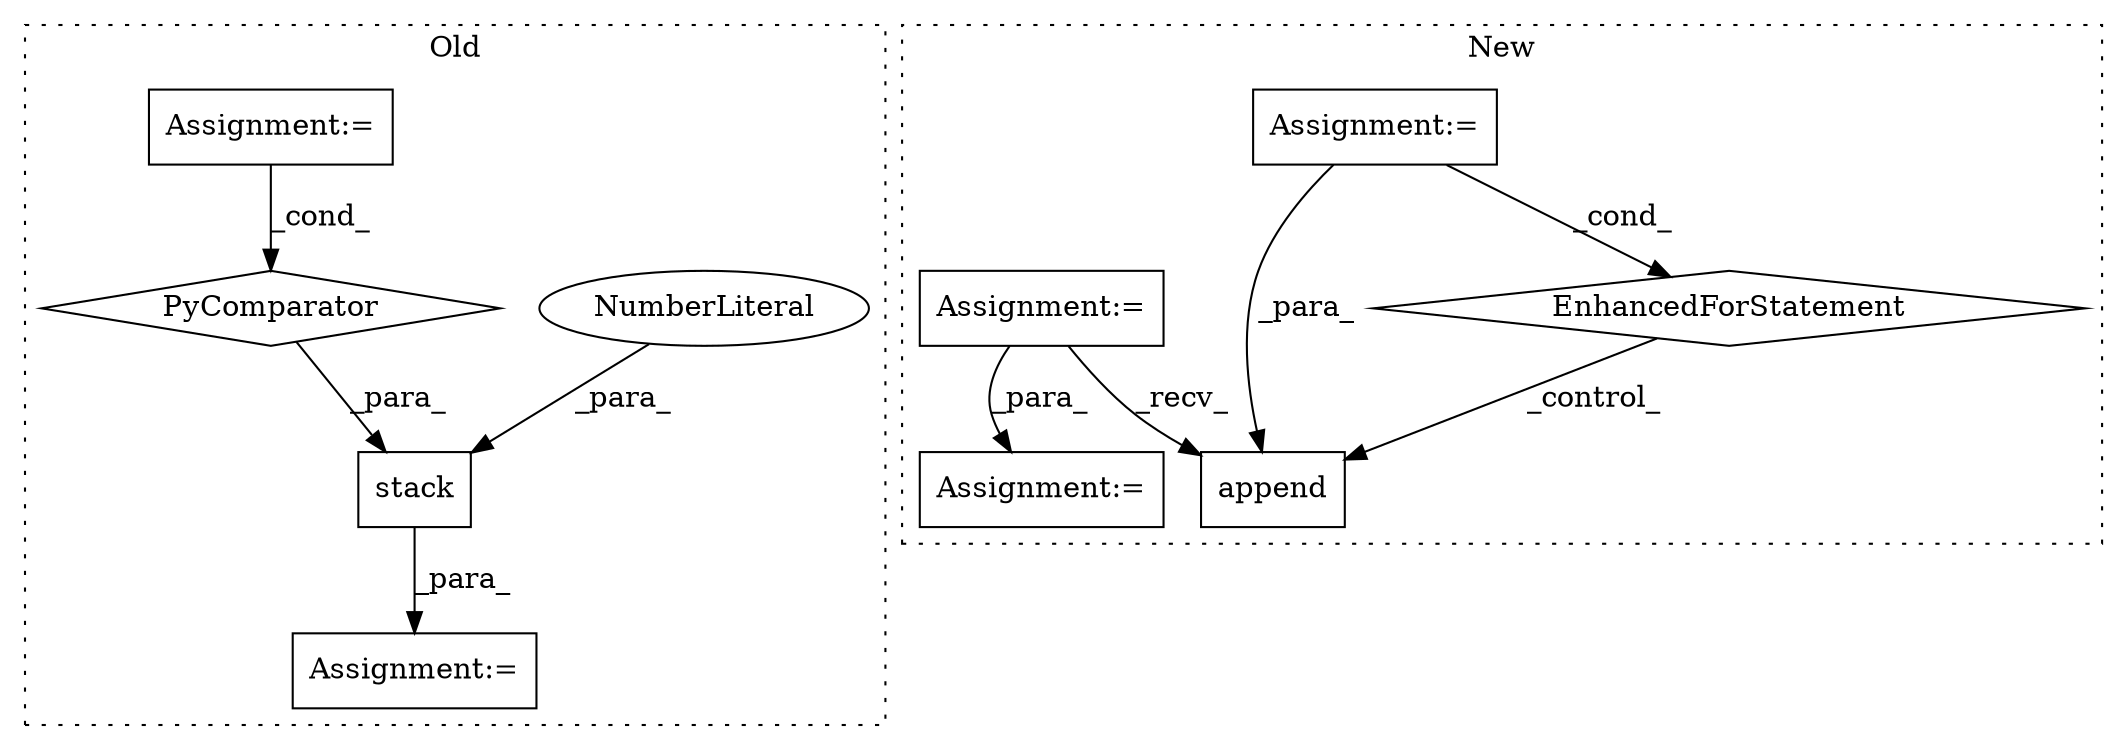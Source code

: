digraph G {
subgraph cluster0 {
1 [label="stack" a="32" s="9203,9340" l="17,1" shape="box"];
3 [label="Assignment:=" a="7" s="9409" l="1" shape="box"];
5 [label="NumberLiteral" a="34" s="9339" l="1" shape="ellipse"];
6 [label="Assignment:=" a="7" s="8320" l="1" shape="box"];
10 [label="PyComparator" a="113" s="8885" l="26" shape="diamond"];
label = "Old";
style="dotted";
}
subgraph cluster1 {
2 [label="append" a="32" s="9365,9378" l="7,1" shape="box"];
4 [label="Assignment:=" a="7" s="9035,9161" l="53,2" shape="box"];
7 [label="Assignment:=" a="7" s="9017" l="1" shape="box"];
8 [label="Assignment:=" a="7" s="9399" l="1" shape="box"];
9 [label="EnhancedForStatement" a="70" s="9035,9161" l="53,2" shape="diamond"];
label = "New";
style="dotted";
}
1 -> 3 [label="_para_"];
4 -> 2 [label="_para_"];
4 -> 9 [label="_cond_"];
5 -> 1 [label="_para_"];
6 -> 10 [label="_cond_"];
7 -> 2 [label="_recv_"];
7 -> 8 [label="_para_"];
9 -> 2 [label="_control_"];
10 -> 1 [label="_para_"];
}